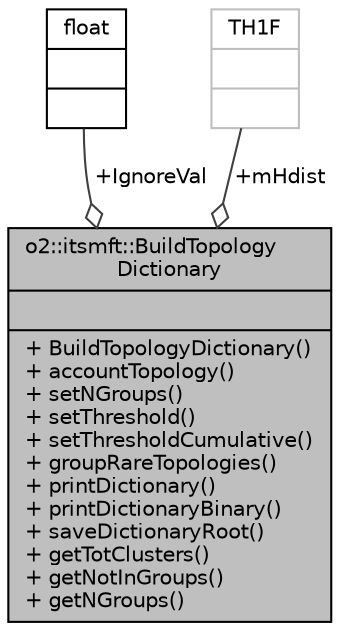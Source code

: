 digraph "o2::itsmft::BuildTopologyDictionary"
{
 // INTERACTIVE_SVG=YES
  bgcolor="transparent";
  edge [fontname="Helvetica",fontsize="10",labelfontname="Helvetica",labelfontsize="10"];
  node [fontname="Helvetica",fontsize="10",shape=record];
  Node1 [label="{o2::itsmft::BuildTopology\lDictionary\n||+ BuildTopologyDictionary()\l+ accountTopology()\l+ setNGroups()\l+ setThreshold()\l+ setThresholdCumulative()\l+ groupRareTopologies()\l+ printDictionary()\l+ printDictionaryBinary()\l+ saveDictionaryRoot()\l+ getTotClusters()\l+ getNotInGroups()\l+ getNGroups()\l}",height=0.2,width=0.4,color="black", fillcolor="grey75", style="filled", fontcolor="black"];
  Node2 -> Node1 [color="grey25",fontsize="10",style="solid",label=" +IgnoreVal" ,arrowhead="odiamond",fontname="Helvetica"];
  Node2 [label="{float\n||}",height=0.2,width=0.4,color="black",URL="$d4/dc3/classfloat.html"];
  Node3 -> Node1 [color="grey25",fontsize="10",style="solid",label=" +mHdist" ,arrowhead="odiamond",fontname="Helvetica"];
  Node3 [label="{TH1F\n||}",height=0.2,width=0.4,color="grey75"];
}
